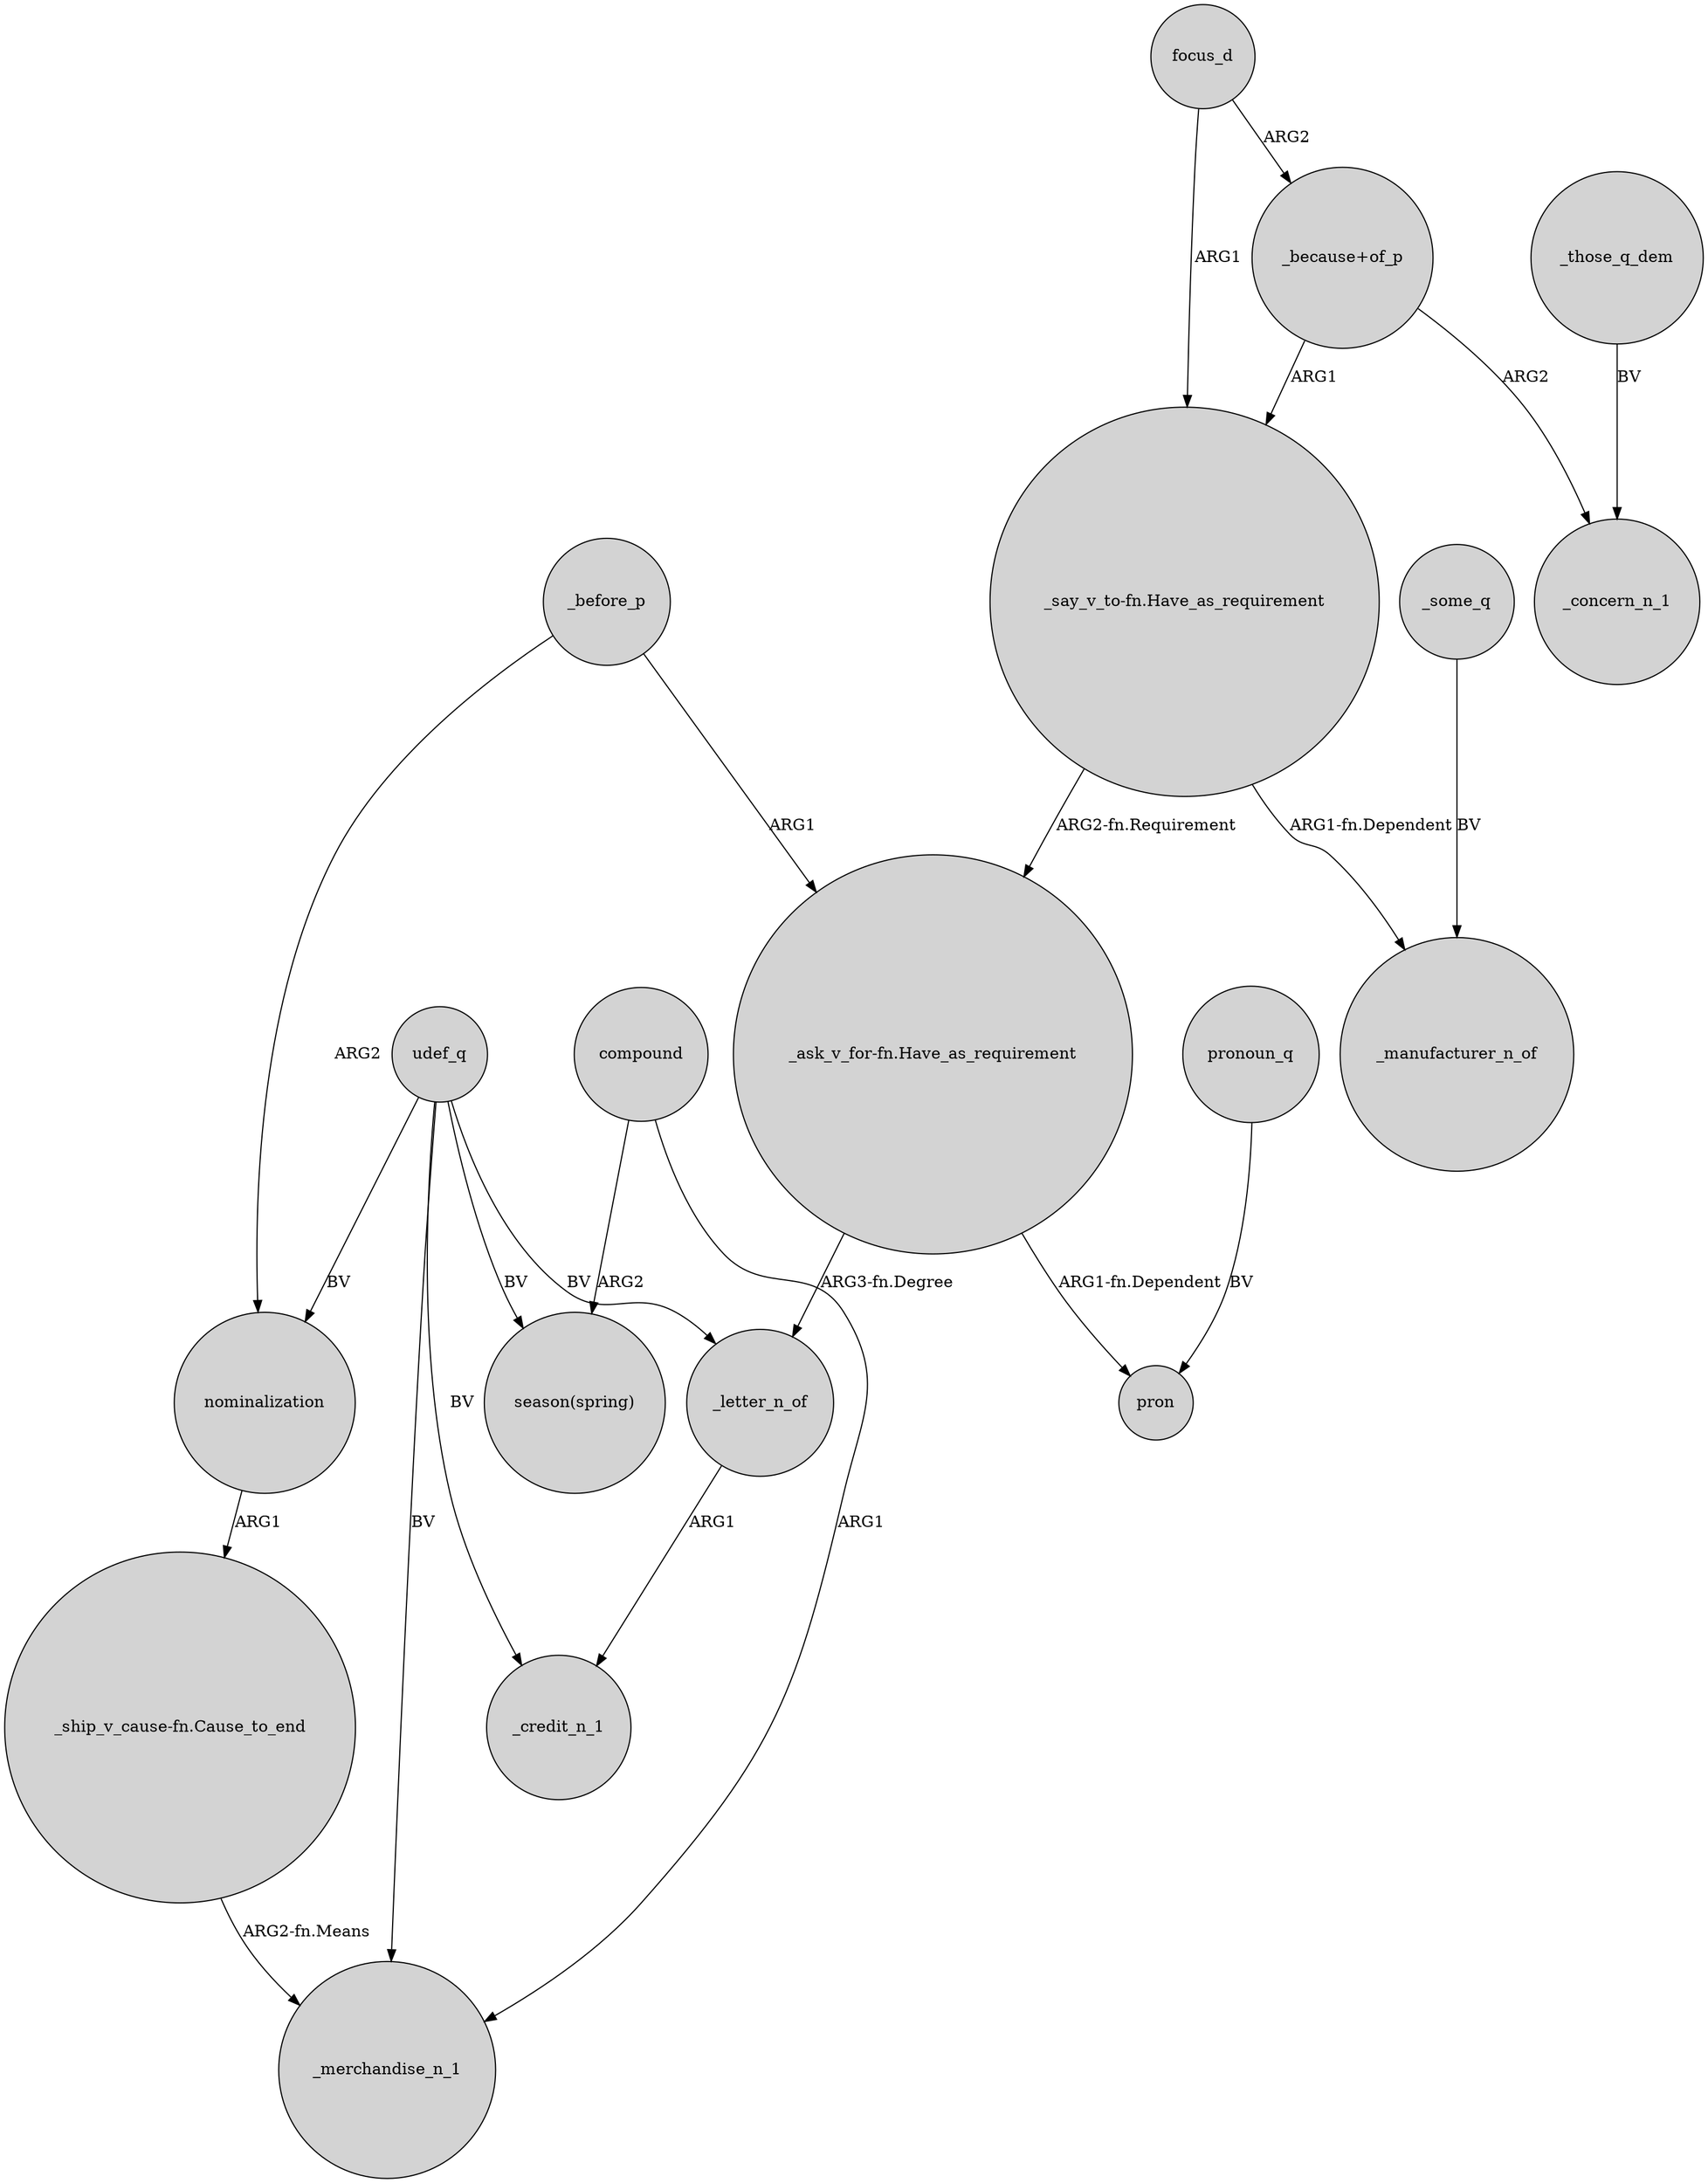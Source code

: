 digraph {
	node [shape=circle style=filled]
	_before_p -> nominalization [label=ARG2]
	focus_d -> "_say_v_to-fn.Have_as_requirement" [label=ARG1]
	udef_q -> nominalization [label=BV]
	"_ship_v_cause-fn.Cause_to_end" -> _merchandise_n_1 [label="ARG2-fn.Means"]
	"_ask_v_for-fn.Have_as_requirement" -> pron [label="ARG1-fn.Dependent"]
	"_say_v_to-fn.Have_as_requirement" -> _manufacturer_n_of [label="ARG1-fn.Dependent"]
	nominalization -> "_ship_v_cause-fn.Cause_to_end" [label=ARG1]
	pronoun_q -> pron [label=BV]
	"_because+of_p" -> "_say_v_to-fn.Have_as_requirement" [label=ARG1]
	"_ask_v_for-fn.Have_as_requirement" -> _letter_n_of [label="ARG3-fn.Degree"]
	"_because+of_p" -> _concern_n_1 [label=ARG2]
	udef_q -> _letter_n_of [label=BV]
	udef_q -> _merchandise_n_1 [label=BV]
	focus_d -> "_because+of_p" [label=ARG2]
	_those_q_dem -> _concern_n_1 [label=BV]
	udef_q -> "season(spring)" [label=BV]
	udef_q -> _credit_n_1 [label=BV]
	_letter_n_of -> _credit_n_1 [label=ARG1]
	"_say_v_to-fn.Have_as_requirement" -> "_ask_v_for-fn.Have_as_requirement" [label="ARG2-fn.Requirement"]
	_before_p -> "_ask_v_for-fn.Have_as_requirement" [label=ARG1]
	_some_q -> _manufacturer_n_of [label=BV]
	compound -> _merchandise_n_1 [label=ARG1]
	compound -> "season(spring)" [label=ARG2]
}
